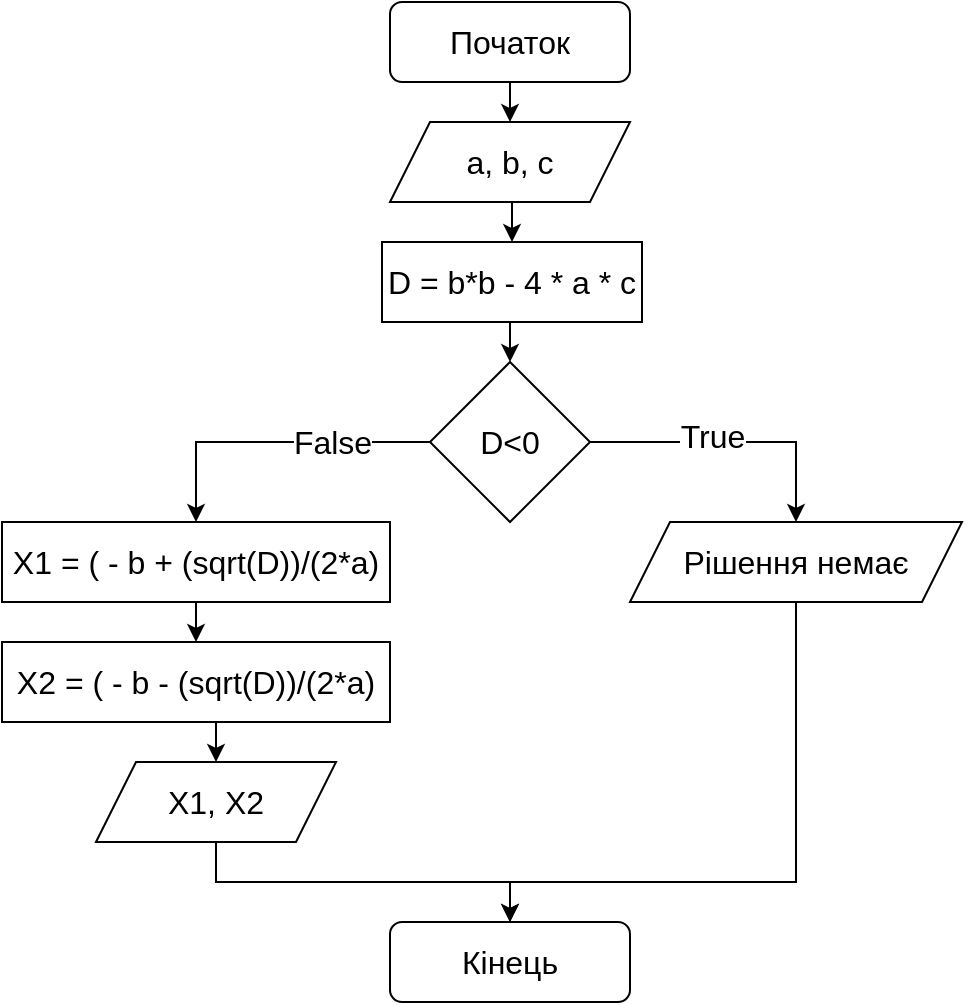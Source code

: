 <mxfile version="20.5.1" type="device"><diagram id="ZXlaDl0AvPaiH5ueKNKC" name="Страница 1"><mxGraphModel dx="1422" dy="762" grid="1" gridSize="10" guides="1" tooltips="1" connect="1" arrows="1" fold="1" page="1" pageScale="1" pageWidth="827" pageHeight="1169" math="0" shadow="0"><root><mxCell id="0"/><mxCell id="1" parent="0"/><mxCell id="myHW46N1W0tCAkCuCdAe-10" style="edgeStyle=orthogonalEdgeStyle;rounded=0;orthogonalLoop=1;jettySize=auto;html=1;exitX=0.5;exitY=1;exitDx=0;exitDy=0;entryX=0.5;entryY=0;entryDx=0;entryDy=0;fontSize=16;" edge="1" parent="1" source="myHW46N1W0tCAkCuCdAe-1" target="myHW46N1W0tCAkCuCdAe-2"><mxGeometry relative="1" as="geometry"/></mxCell><mxCell id="myHW46N1W0tCAkCuCdAe-1" value="Початок" style="rounded=1;whiteSpace=wrap;html=1;fontSize=16;" vertex="1" parent="1"><mxGeometry x="354" y="40" width="120" height="40" as="geometry"/></mxCell><mxCell id="myHW46N1W0tCAkCuCdAe-11" style="edgeStyle=orthogonalEdgeStyle;rounded=0;orthogonalLoop=1;jettySize=auto;html=1;exitX=0.5;exitY=1;exitDx=0;exitDy=0;entryX=0.5;entryY=0;entryDx=0;entryDy=0;fontSize=16;" edge="1" parent="1" source="myHW46N1W0tCAkCuCdAe-2" target="myHW46N1W0tCAkCuCdAe-3"><mxGeometry relative="1" as="geometry"/></mxCell><mxCell id="myHW46N1W0tCAkCuCdAe-2" value="a, b, c" style="shape=parallelogram;perimeter=parallelogramPerimeter;whiteSpace=wrap;html=1;fixedSize=1;fontSize=16;" vertex="1" parent="1"><mxGeometry x="354" y="100" width="120" height="40" as="geometry"/></mxCell><mxCell id="myHW46N1W0tCAkCuCdAe-12" style="edgeStyle=orthogonalEdgeStyle;rounded=0;orthogonalLoop=1;jettySize=auto;html=1;exitX=0.5;exitY=1;exitDx=0;exitDy=0;entryX=0.5;entryY=0;entryDx=0;entryDy=0;fontSize=16;" edge="1" parent="1" source="myHW46N1W0tCAkCuCdAe-3" target="myHW46N1W0tCAkCuCdAe-4"><mxGeometry relative="1" as="geometry"/></mxCell><mxCell id="myHW46N1W0tCAkCuCdAe-3" value="D = b*b - 4 * a * c" style="rounded=0;whiteSpace=wrap;html=1;fontSize=16;" vertex="1" parent="1"><mxGeometry x="350" y="160" width="130" height="40" as="geometry"/></mxCell><mxCell id="myHW46N1W0tCAkCuCdAe-15" style="edgeStyle=orthogonalEdgeStyle;rounded=0;orthogonalLoop=1;jettySize=auto;html=1;exitX=1;exitY=0.5;exitDx=0;exitDy=0;entryX=0.5;entryY=0;entryDx=0;entryDy=0;fontSize=16;" edge="1" parent="1" source="myHW46N1W0tCAkCuCdAe-4" target="myHW46N1W0tCAkCuCdAe-8"><mxGeometry relative="1" as="geometry"/></mxCell><mxCell id="myHW46N1W0tCAkCuCdAe-21" value="True" style="edgeLabel;html=1;align=center;verticalAlign=middle;resizable=0;points=[];fontSize=16;" vertex="1" connectable="0" parent="myHW46N1W0tCAkCuCdAe-15"><mxGeometry x="-0.147" y="3" relative="1" as="geometry"><mxPoint as="offset"/></mxGeometry></mxCell><mxCell id="myHW46N1W0tCAkCuCdAe-16" style="edgeStyle=orthogonalEdgeStyle;rounded=0;orthogonalLoop=1;jettySize=auto;html=1;exitX=0;exitY=0.5;exitDx=0;exitDy=0;entryX=0.5;entryY=0;entryDx=0;entryDy=0;fontSize=16;" edge="1" parent="1" source="myHW46N1W0tCAkCuCdAe-4" target="myHW46N1W0tCAkCuCdAe-5"><mxGeometry relative="1" as="geometry"/></mxCell><mxCell id="myHW46N1W0tCAkCuCdAe-22" value="False" style="edgeLabel;html=1;align=center;verticalAlign=middle;resizable=0;points=[];fontSize=16;" vertex="1" connectable="0" parent="myHW46N1W0tCAkCuCdAe-16"><mxGeometry x="-0.376" relative="1" as="geometry"><mxPoint as="offset"/></mxGeometry></mxCell><mxCell id="myHW46N1W0tCAkCuCdAe-4" value="D&amp;lt;0" style="rhombus;whiteSpace=wrap;html=1;fontSize=16;" vertex="1" parent="1"><mxGeometry x="374" y="220" width="80" height="80" as="geometry"/></mxCell><mxCell id="myHW46N1W0tCAkCuCdAe-17" style="edgeStyle=orthogonalEdgeStyle;rounded=0;orthogonalLoop=1;jettySize=auto;html=1;exitX=0.5;exitY=1;exitDx=0;exitDy=0;entryX=0.5;entryY=0;entryDx=0;entryDy=0;fontSize=16;" edge="1" parent="1" source="myHW46N1W0tCAkCuCdAe-5" target="myHW46N1W0tCAkCuCdAe-6"><mxGeometry relative="1" as="geometry"/></mxCell><mxCell id="myHW46N1W0tCAkCuCdAe-5" value="X1 = ( - b + (sqrt(D))/(2*a)" style="rounded=0;whiteSpace=wrap;html=1;fontSize=16;" vertex="1" parent="1"><mxGeometry x="160" y="300" width="194" height="40" as="geometry"/></mxCell><mxCell id="myHW46N1W0tCAkCuCdAe-18" style="edgeStyle=orthogonalEdgeStyle;rounded=0;orthogonalLoop=1;jettySize=auto;html=1;exitX=0.5;exitY=1;exitDx=0;exitDy=0;entryX=0.5;entryY=0;entryDx=0;entryDy=0;fontSize=16;" edge="1" parent="1" source="myHW46N1W0tCAkCuCdAe-6" target="myHW46N1W0tCAkCuCdAe-7"><mxGeometry relative="1" as="geometry"/></mxCell><mxCell id="myHW46N1W0tCAkCuCdAe-6" value="X2 = ( - b - (sqrt(D))/(2*a)" style="rounded=0;whiteSpace=wrap;html=1;fontSize=16;" vertex="1" parent="1"><mxGeometry x="160" y="360" width="194" height="40" as="geometry"/></mxCell><mxCell id="myHW46N1W0tCAkCuCdAe-19" style="edgeStyle=orthogonalEdgeStyle;rounded=0;orthogonalLoop=1;jettySize=auto;html=1;exitX=0.5;exitY=1;exitDx=0;exitDy=0;entryX=0.5;entryY=0;entryDx=0;entryDy=0;fontSize=16;" edge="1" parent="1" source="myHW46N1W0tCAkCuCdAe-7" target="myHW46N1W0tCAkCuCdAe-9"><mxGeometry relative="1" as="geometry"/></mxCell><mxCell id="myHW46N1W0tCAkCuCdAe-7" value="X1, X2" style="shape=parallelogram;perimeter=parallelogramPerimeter;whiteSpace=wrap;html=1;fixedSize=1;fontSize=16;" vertex="1" parent="1"><mxGeometry x="207" y="420" width="120" height="40" as="geometry"/></mxCell><mxCell id="myHW46N1W0tCAkCuCdAe-20" style="edgeStyle=orthogonalEdgeStyle;rounded=0;orthogonalLoop=1;jettySize=auto;html=1;exitX=0.5;exitY=1;exitDx=0;exitDy=0;entryX=0.5;entryY=0;entryDx=0;entryDy=0;fontSize=16;" edge="1" parent="1" source="myHW46N1W0tCAkCuCdAe-8" target="myHW46N1W0tCAkCuCdAe-9"><mxGeometry relative="1" as="geometry"><Array as="points"><mxPoint x="557" y="480"/><mxPoint x="414" y="480"/></Array></mxGeometry></mxCell><mxCell id="myHW46N1W0tCAkCuCdAe-8" value="Рішення немає" style="shape=parallelogram;perimeter=parallelogramPerimeter;whiteSpace=wrap;html=1;fixedSize=1;fontSize=16;" vertex="1" parent="1"><mxGeometry x="474" y="300" width="166" height="40" as="geometry"/></mxCell><mxCell id="myHW46N1W0tCAkCuCdAe-9" value="Кінець" style="rounded=1;whiteSpace=wrap;html=1;fontSize=16;" vertex="1" parent="1"><mxGeometry x="354" y="500" width="120" height="40" as="geometry"/></mxCell></root></mxGraphModel></diagram></mxfile>